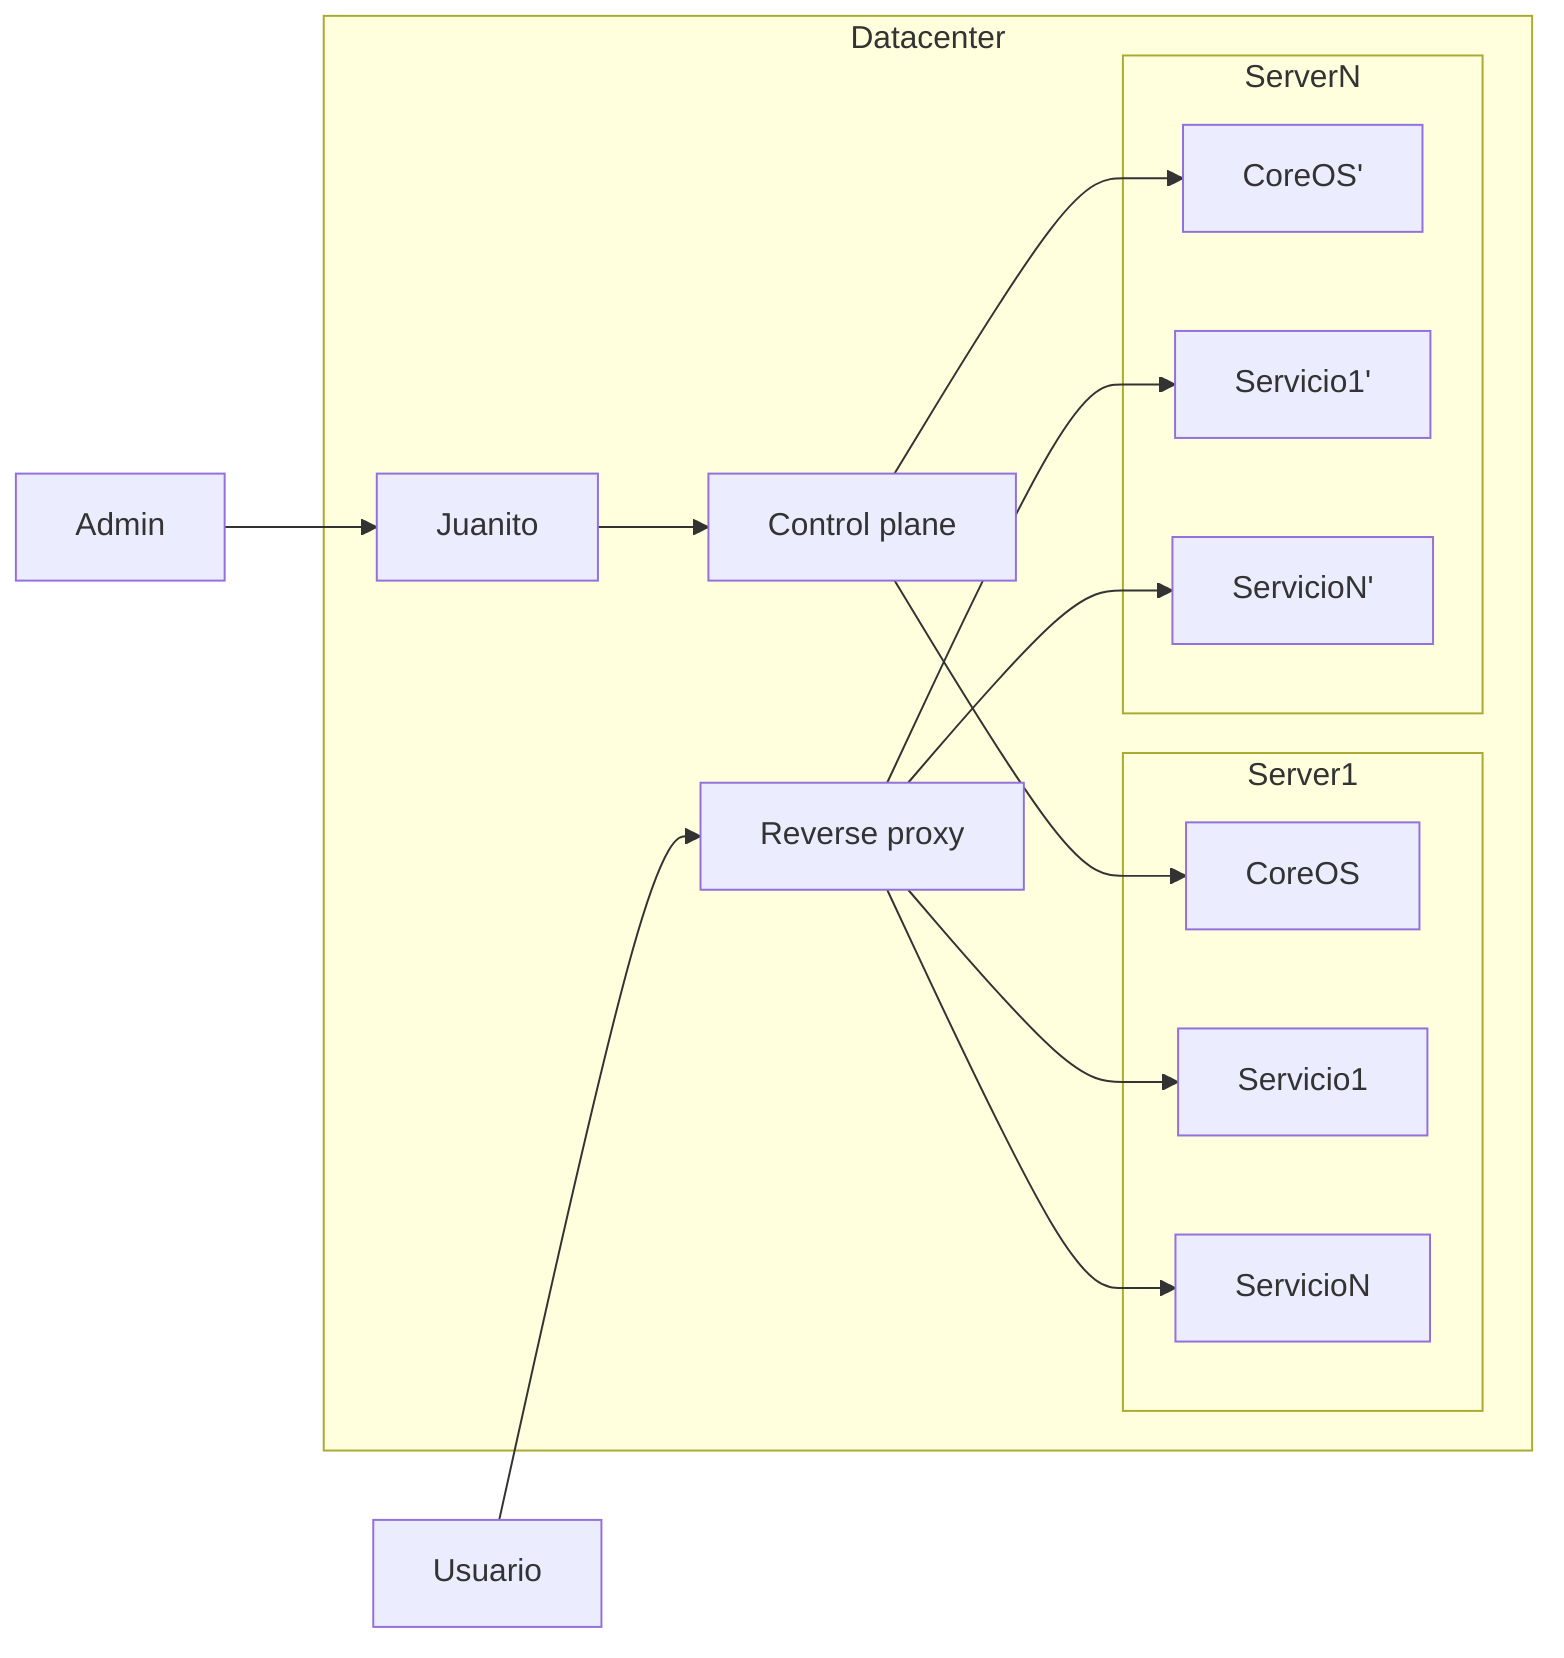 graph LR
subgraph Datacenter
  subgraph Server1
    CoreOS
    Servicio1
    ServicioN
  end
  subgraph ServerN
    CoreOS'
    Servicio1'
    ServicioN'
  end
  rp["Reverse proxy"]-->Servicio1
  rp["Reverse proxy"]-->ServicioN
  rp["Reverse proxy"]-->Servicio1'
  rp["Reverse proxy"]-->ServicioN'
  cp["Control plane"]-->CoreOS
  cp["Control plane"]-->CoreOS'
  Juanito-->cp
end
Usuario-->rp
Admin-->Juanito